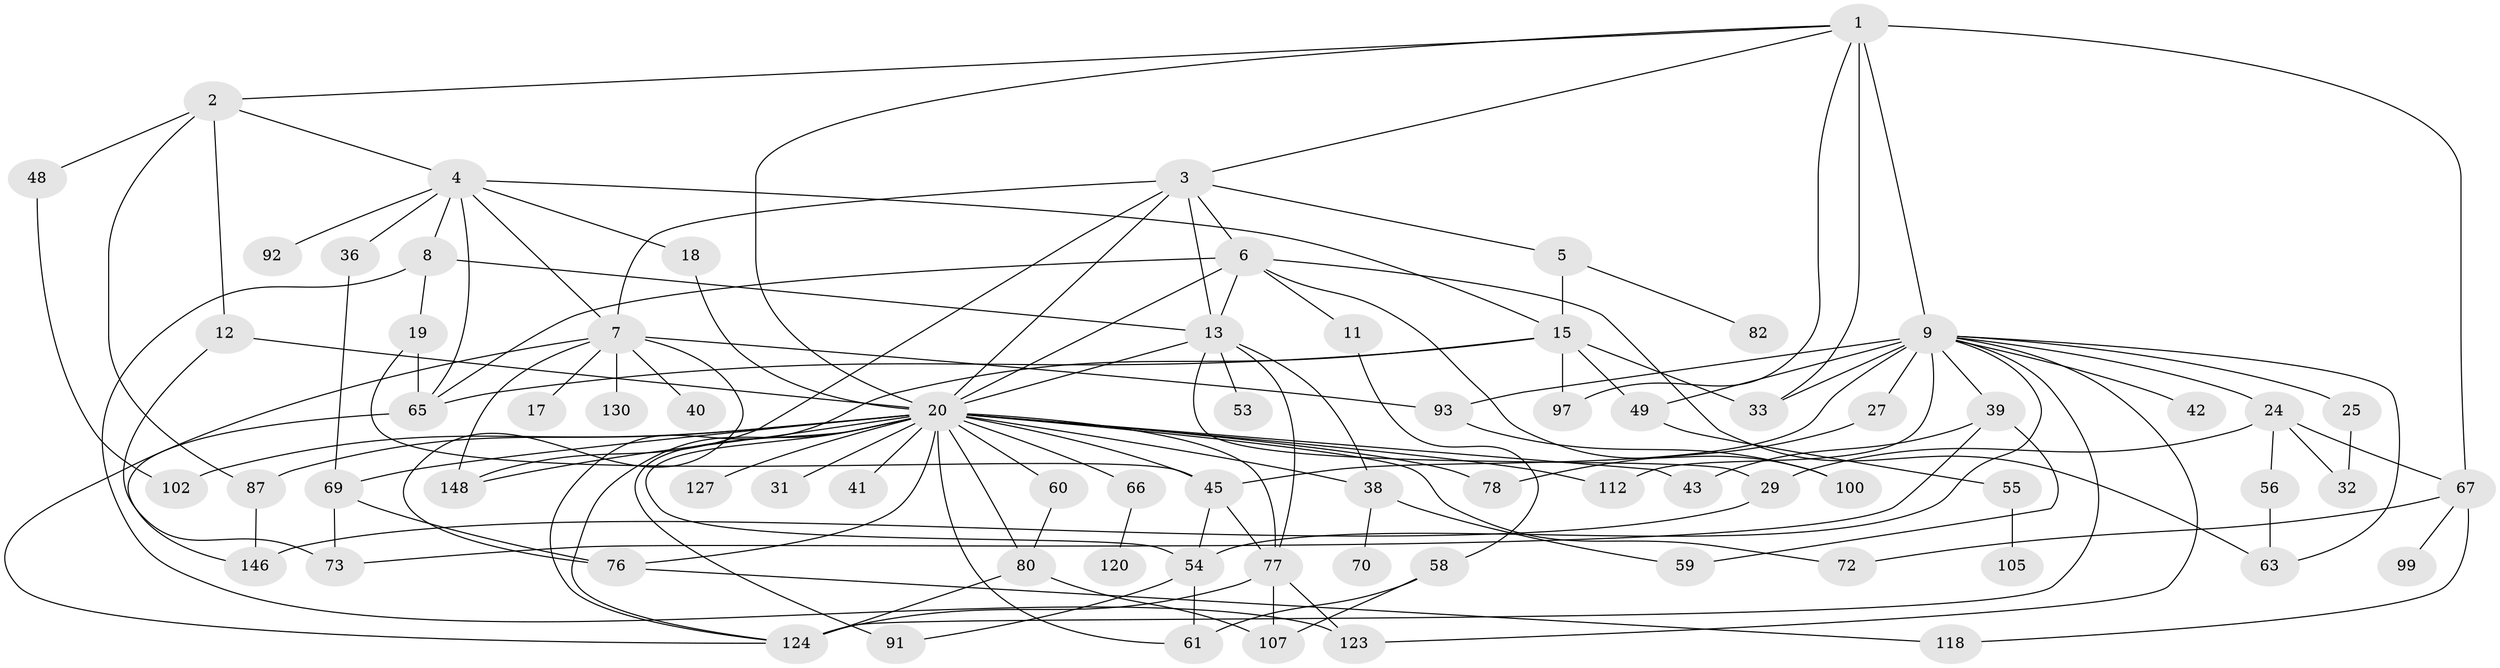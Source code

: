 // original degree distribution, {9: 0.006711409395973154, 5: 0.0738255033557047, 7: 0.013422818791946308, 8: 0.006711409395973154, 3: 0.24161073825503357, 6: 0.040268456375838924, 4: 0.12751677852348994, 2: 0.2953020134228188, 1: 0.18791946308724833, 10: 0.006711409395973154}
// Generated by graph-tools (version 1.1) at 2025/13/03/09/25 04:13:16]
// undirected, 74 vertices, 133 edges
graph export_dot {
graph [start="1"]
  node [color=gray90,style=filled];
  1;
  2;
  3;
  4;
  5;
  6 [super="+90+46+37"];
  7 [super="+86+10+34+113+81+117"];
  8 [super="+128"];
  9 [super="+14+22+21"];
  11;
  12;
  13 [super="+104+30"];
  15 [super="+57"];
  17;
  18 [super="+84+26"];
  19;
  20 [super="+94+71+23+28"];
  24 [super="+50"];
  25 [super="+135"];
  27;
  29 [super="+142"];
  31;
  32;
  33;
  36 [super="+79"];
  38;
  39 [super="+95"];
  40;
  41 [super="+98"];
  42;
  43;
  45 [super="+119+131"];
  48;
  49 [super="+62"];
  53;
  54 [super="+96+64"];
  55 [super="+75"];
  56;
  58 [super="+74"];
  59;
  60;
  61;
  63 [super="+115+122+141"];
  65 [super="+83"];
  66;
  67 [super="+109"];
  69 [super="+106+101"];
  70;
  72;
  73;
  76 [super="+137"];
  77 [super="+136"];
  78;
  80;
  82;
  87 [super="+125"];
  91;
  92 [super="+110"];
  93;
  97 [super="+144"];
  99;
  100 [super="+138"];
  102;
  105;
  107;
  112 [super="+121"];
  118;
  120;
  123;
  124;
  127;
  130;
  146 [super="+147"];
  148;
  1 -- 2;
  1 -- 3;
  1 -- 9 [weight=3];
  1 -- 33;
  1 -- 67;
  1 -- 97;
  1 -- 20;
  2 -- 4;
  2 -- 12;
  2 -- 48;
  2 -- 87;
  3 -- 5;
  3 -- 6;
  3 -- 148;
  3 -- 13;
  3 -- 7;
  3 -- 20;
  4 -- 7;
  4 -- 8;
  4 -- 15;
  4 -- 18;
  4 -- 36;
  4 -- 65;
  4 -- 92;
  5 -- 82;
  5 -- 15;
  6 -- 11;
  6 -- 65;
  6 -- 13;
  6 -- 100;
  6 -- 63;
  6 -- 20;
  7 -- 124;
  7 -- 17;
  7 -- 130;
  7 -- 40;
  7 -- 76;
  7 -- 148;
  7 -- 93;
  8 -- 13;
  8 -- 19;
  8 -- 123;
  9 -- 93;
  9 -- 27 [weight=2];
  9 -- 33;
  9 -- 42;
  9 -- 45;
  9 -- 112;
  9 -- 49;
  9 -- 54;
  9 -- 63;
  9 -- 39;
  9 -- 123;
  9 -- 124;
  9 -- 25;
  9 -- 24;
  11 -- 58;
  12 -- 20 [weight=2];
  12 -- 73;
  13 -- 53;
  13 -- 29;
  13 -- 77;
  13 -- 38;
  13 -- 20;
  15 -- 49;
  15 -- 33;
  15 -- 65;
  15 -- 97;
  15 -- 124;
  18 -- 20;
  19 -- 45;
  19 -- 65;
  20 -- 31;
  20 -- 41;
  20 -- 45;
  20 -- 61;
  20 -- 87;
  20 -- 112;
  20 -- 69;
  20 -- 77;
  20 -- 148;
  20 -- 38 [weight=2];
  20 -- 43;
  20 -- 76;
  20 -- 54;
  20 -- 66;
  20 -- 60;
  20 -- 127;
  20 -- 102;
  20 -- 72;
  20 -- 78;
  20 -- 80;
  20 -- 91;
  20 -- 124;
  24 -- 29;
  24 -- 67;
  24 -- 32;
  24 -- 56;
  25 -- 32;
  27 -- 78;
  29 -- 146;
  36 -- 69;
  38 -- 70;
  38 -- 59;
  39 -- 43;
  39 -- 59;
  39 -- 73;
  45 -- 54;
  45 -- 77;
  48 -- 102;
  49 -- 55;
  54 -- 61;
  54 -- 91;
  55 -- 105;
  56 -- 63;
  58 -- 107;
  58 -- 61;
  60 -- 80;
  65 -- 146;
  66 -- 120;
  67 -- 99;
  67 -- 118;
  67 -- 72;
  69 -- 76;
  69 -- 73;
  76 -- 118;
  77 -- 123;
  77 -- 124;
  77 -- 107;
  80 -- 124;
  80 -- 107;
  87 -- 146;
  93 -- 100;
}
